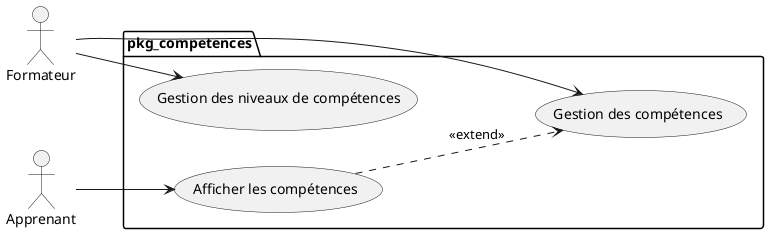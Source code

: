 @startuml pkg_competences

left to right direction


actor Formateur as formateur
actor Apprenant as apprenant


package pkg_competences {
  formateur -->  (Gestion des compétences) 
  formateur -->  (Gestion des niveaux de compétences) 

  apprenant --> (Afficher les compétences)
 
  (Afficher les compétences) ..> (Gestion des compétences) : <<extend>>
}  

' note right of admin : "note 1"

@enduml
